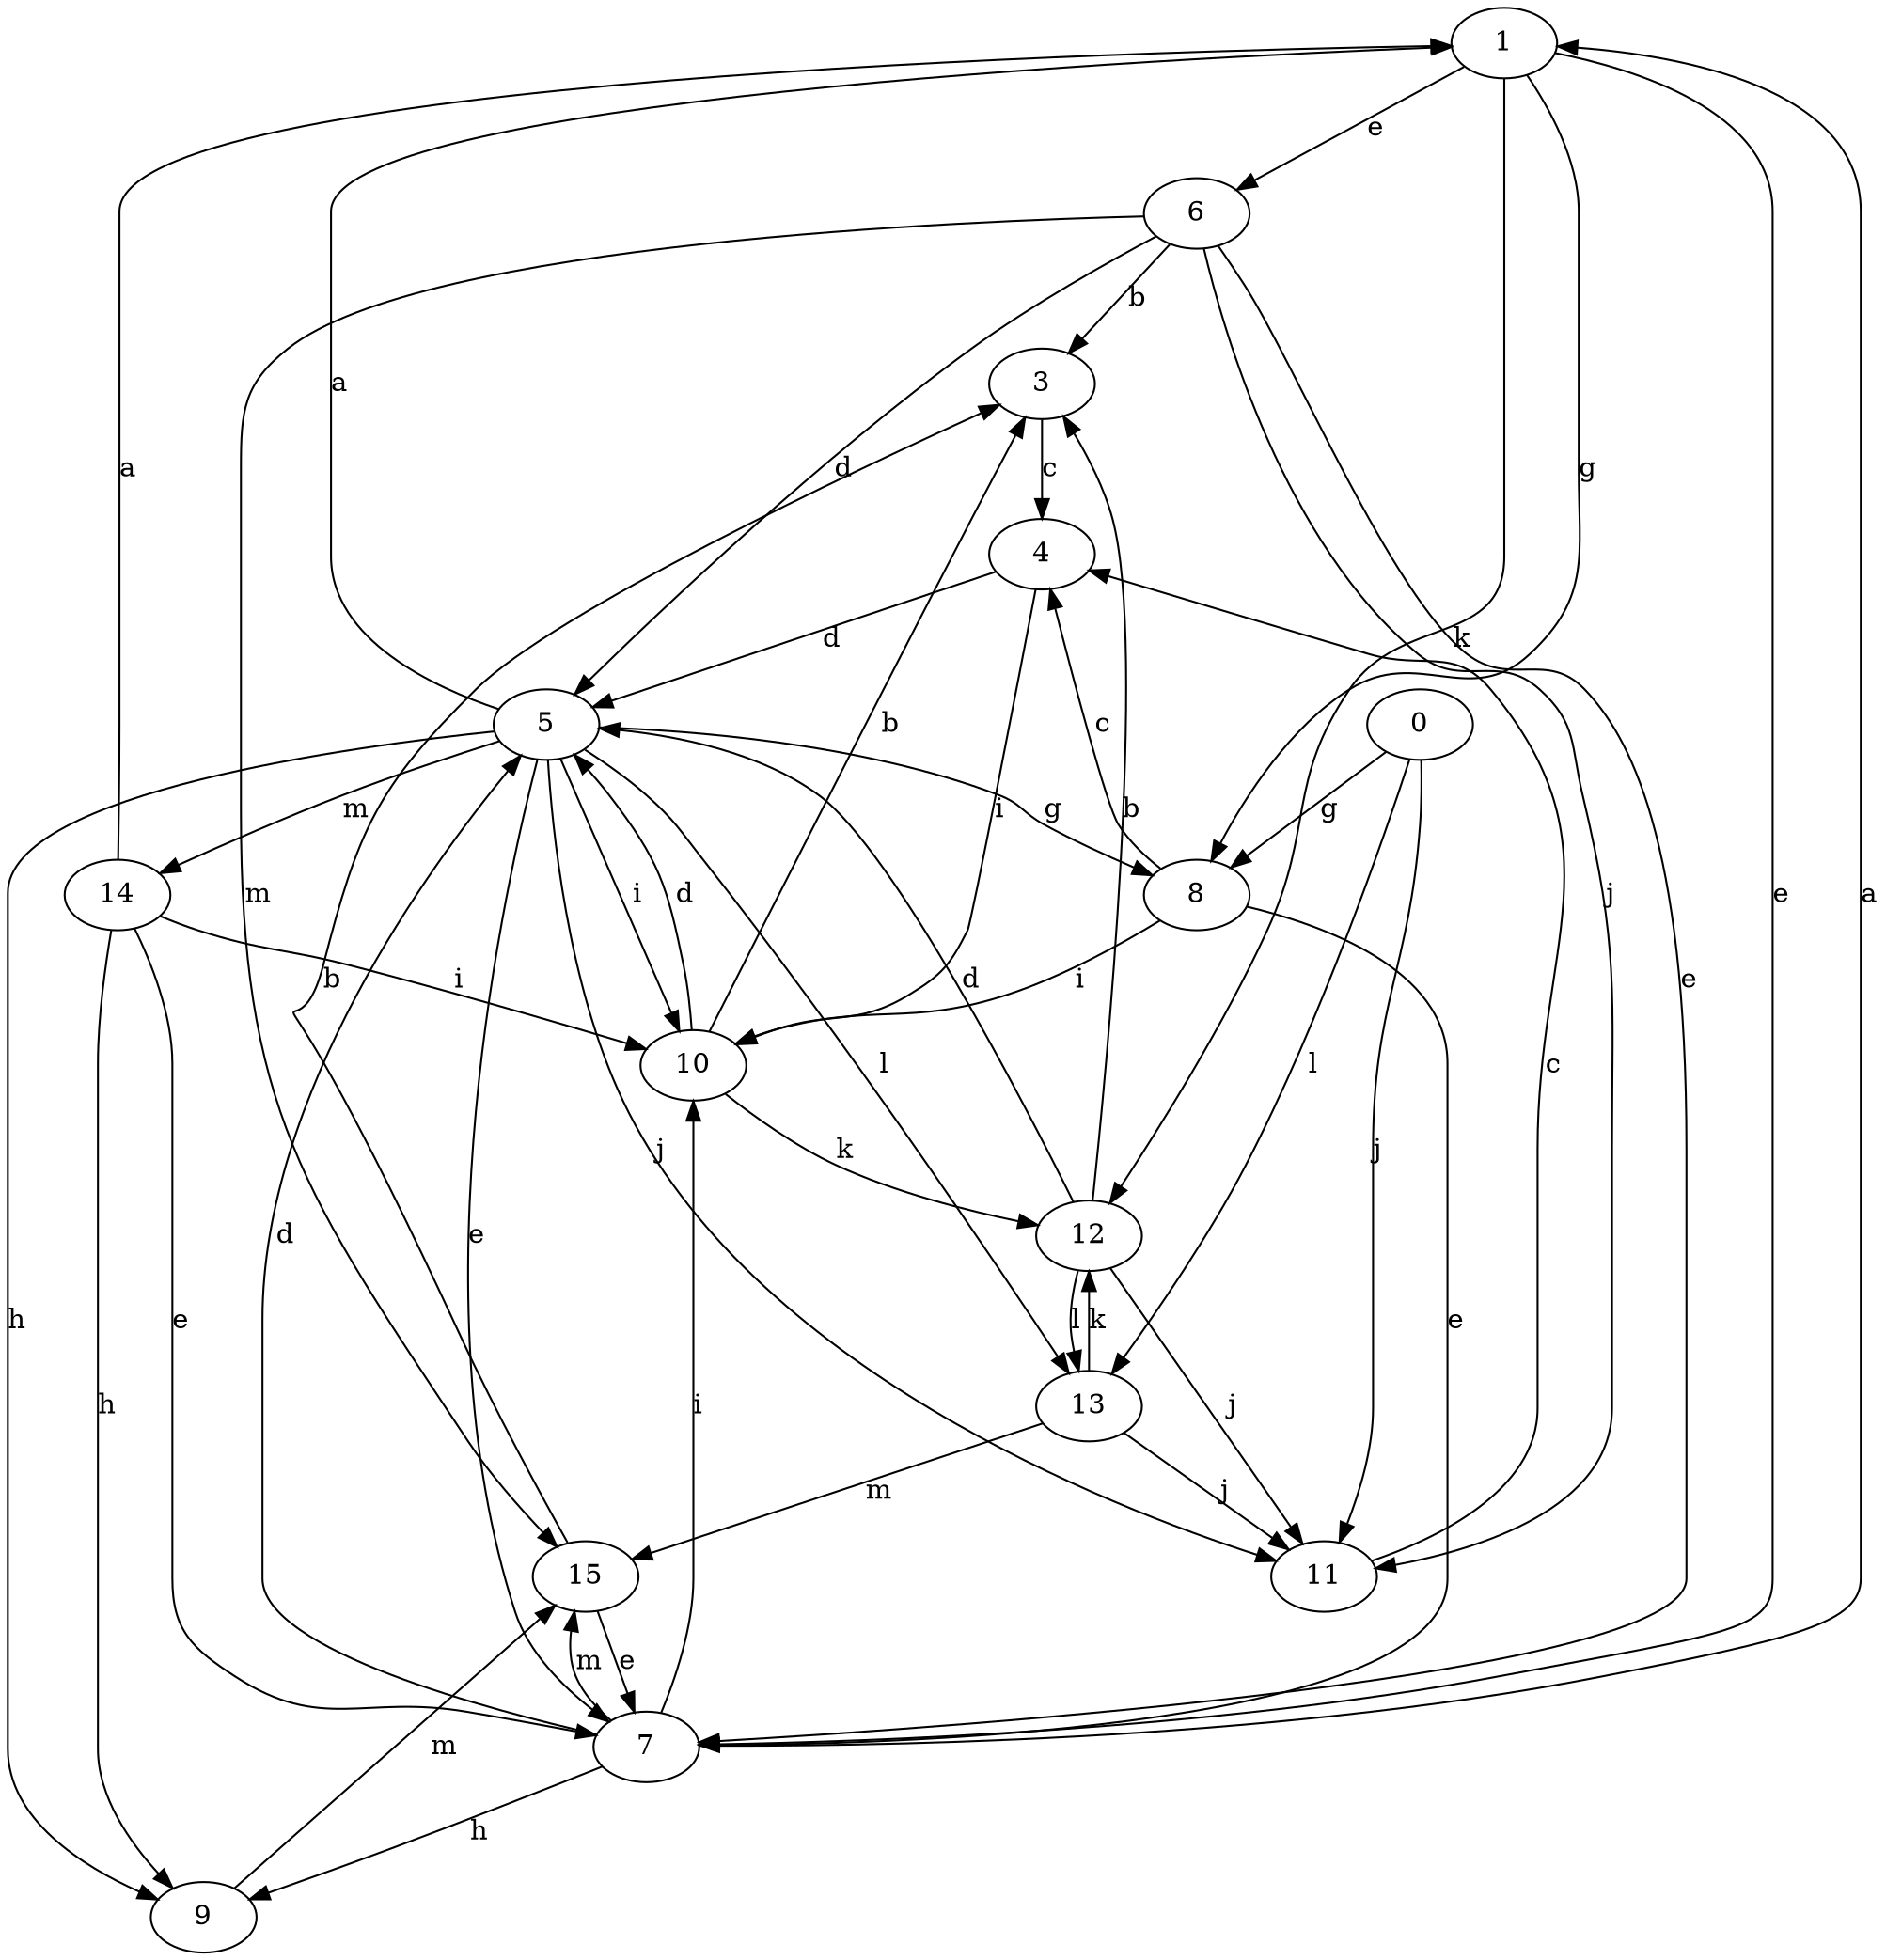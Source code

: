 strict digraph  {
1;
3;
4;
5;
6;
7;
8;
9;
10;
0;
11;
12;
13;
14;
15;
1 -> 6  [label=e];
1 -> 7  [label=e];
1 -> 8  [label=g];
1 -> 12  [label=k];
3 -> 4  [label=c];
4 -> 5  [label=d];
4 -> 10  [label=i];
5 -> 1  [label=a];
5 -> 7  [label=e];
5 -> 8  [label=g];
5 -> 9  [label=h];
5 -> 10  [label=i];
5 -> 11  [label=j];
5 -> 13  [label=l];
5 -> 14  [label=m];
6 -> 3  [label=b];
6 -> 5  [label=d];
6 -> 7  [label=e];
6 -> 11  [label=j];
6 -> 15  [label=m];
7 -> 1  [label=a];
7 -> 5  [label=d];
7 -> 9  [label=h];
7 -> 10  [label=i];
7 -> 15  [label=m];
8 -> 4  [label=c];
8 -> 7  [label=e];
8 -> 10  [label=i];
9 -> 15  [label=m];
10 -> 3  [label=b];
10 -> 5  [label=d];
10 -> 12  [label=k];
0 -> 8  [label=g];
0 -> 11  [label=j];
0 -> 13  [label=l];
11 -> 4  [label=c];
12 -> 3  [label=b];
12 -> 5  [label=d];
12 -> 11  [label=j];
12 -> 13  [label=l];
13 -> 11  [label=j];
13 -> 12  [label=k];
13 -> 15  [label=m];
14 -> 1  [label=a];
14 -> 7  [label=e];
14 -> 9  [label=h];
14 -> 10  [label=i];
15 -> 3  [label=b];
15 -> 7  [label=e];
}
